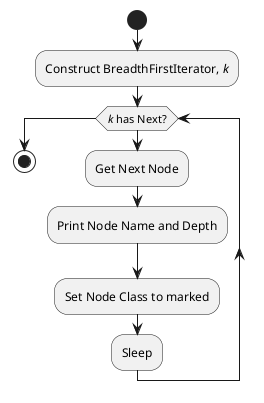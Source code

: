 @startuml
start
:Construct BreadthFirstIterator, //k//;
while(//k// has Next?)
:Get Next Node;
:Print Node Name and Depth;
:Set Node Class to marked;
:Sleep;
endwhile
stop
@enduml